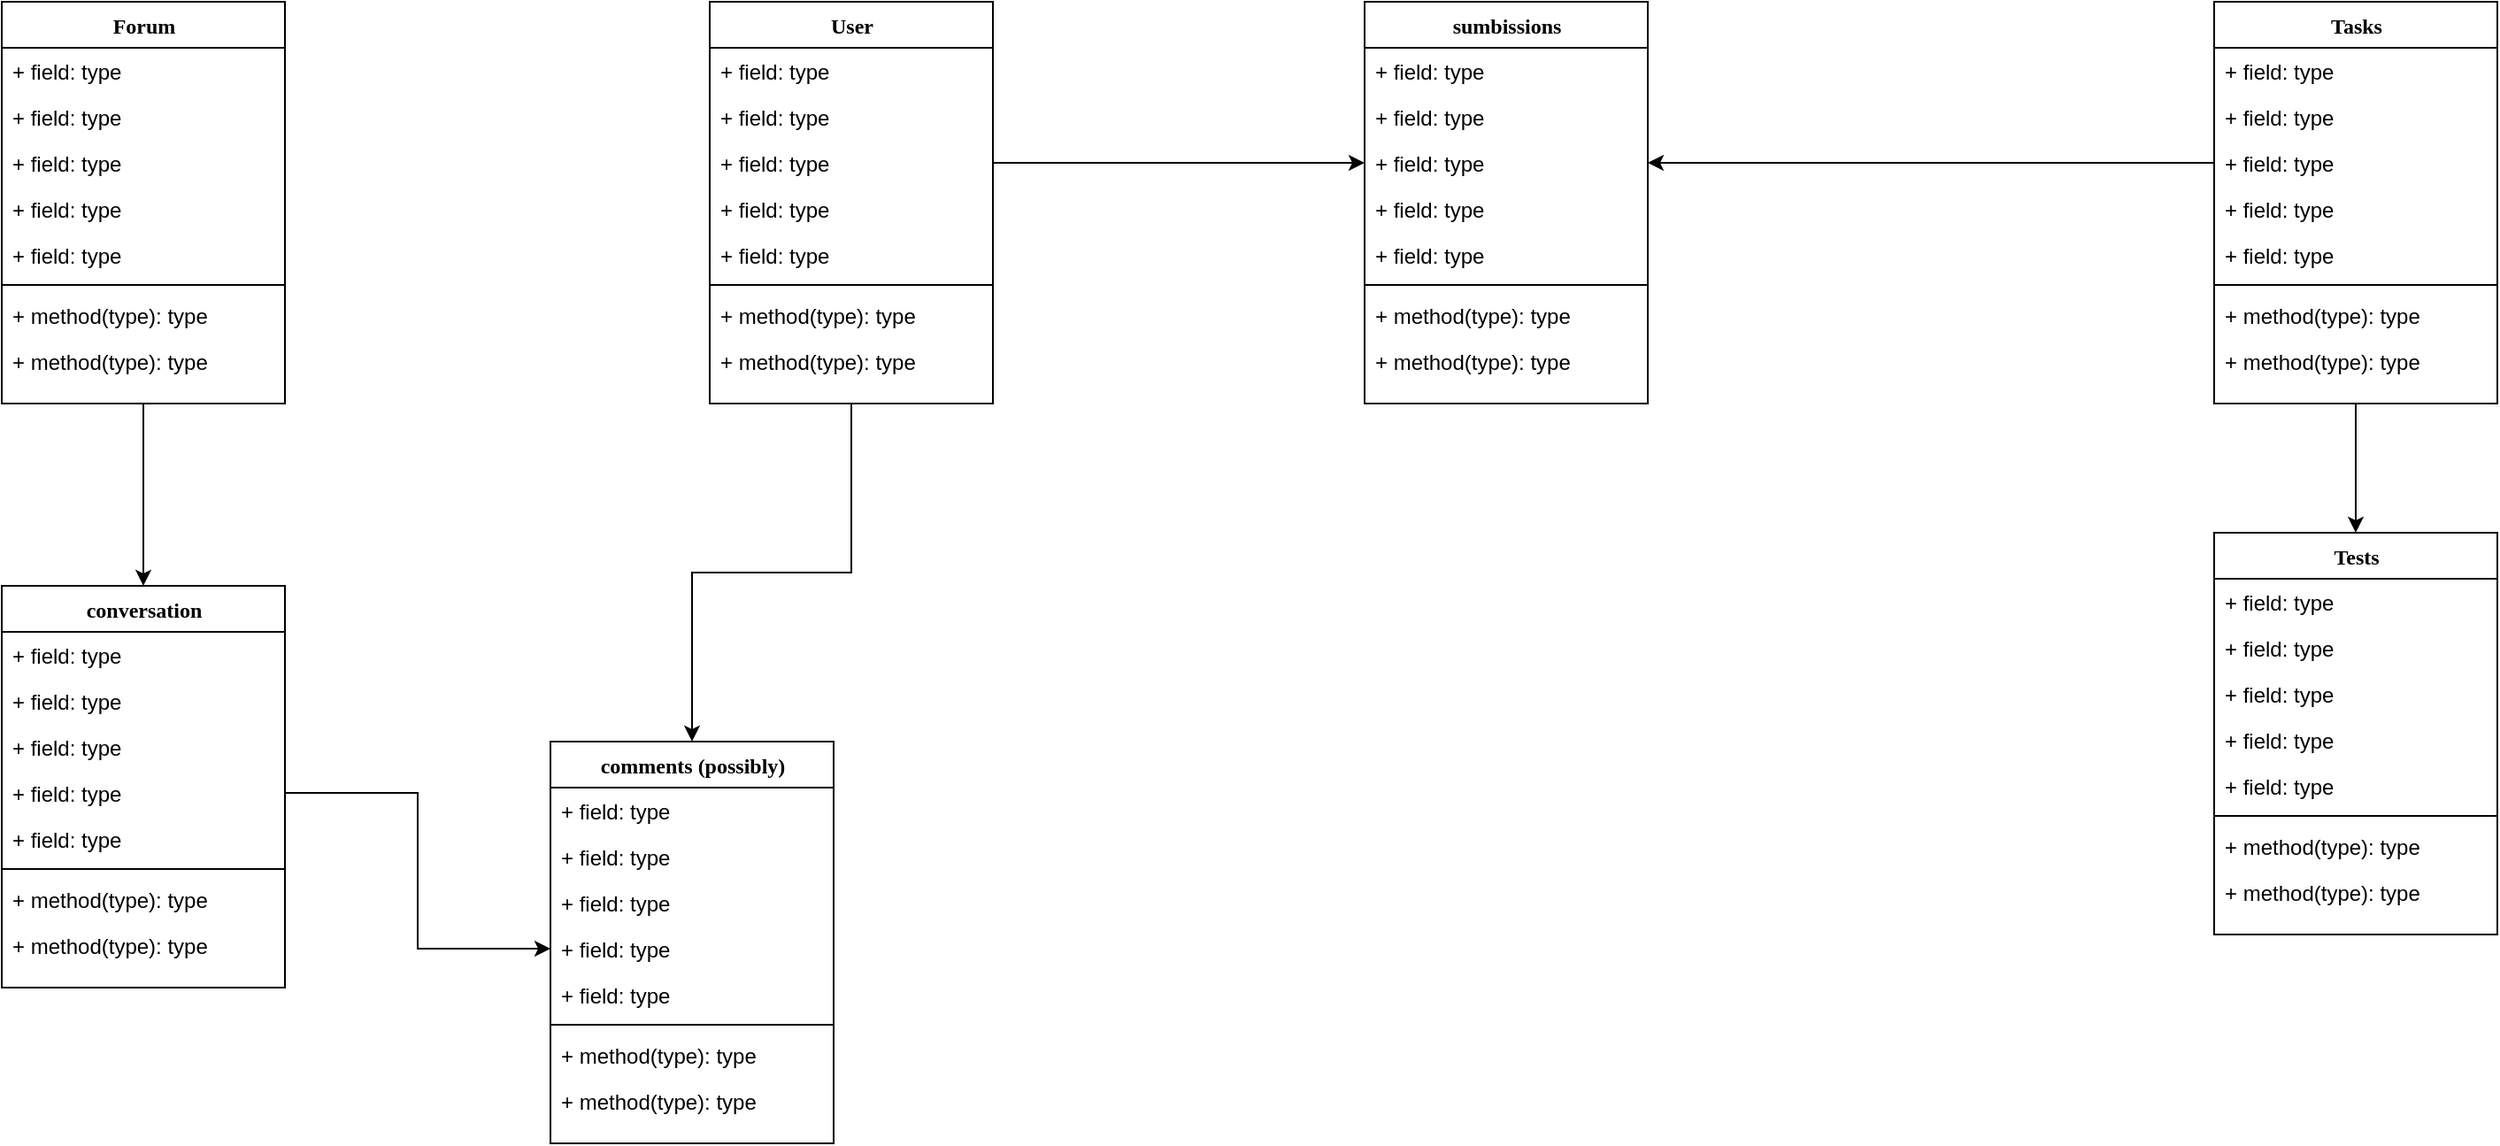 <mxfile version="24.7.17">
  <diagram name="Page-1" id="9f46799a-70d6-7492-0946-bef42562c5a5">
    <mxGraphModel dx="1509" dy="785" grid="1" gridSize="10" guides="1" tooltips="1" connect="1" arrows="1" fold="1" page="1" pageScale="1" pageWidth="2000" pageHeight="1850" background="none" math="0" shadow="0">
      <root>
        <mxCell id="0" />
        <mxCell id="1" parent="0" />
        <mxCell id="0syeJj9637k2dnItqlb--60" style="edgeStyle=orthogonalEdgeStyle;rounded=0;orthogonalLoop=1;jettySize=auto;html=1;entryX=0.5;entryY=0;entryDx=0;entryDy=0;" edge="1" parent="1" source="78961159f06e98e8-17" target="0syeJj9637k2dnItqlb--50">
          <mxGeometry relative="1" as="geometry" />
        </mxCell>
        <mxCell id="78961159f06e98e8-17" value="User" style="swimlane;html=1;fontStyle=1;align=center;verticalAlign=top;childLayout=stackLayout;horizontal=1;startSize=26;horizontalStack=0;resizeParent=1;resizeLast=0;collapsible=1;marginBottom=0;swimlaneFillColor=#ffffff;rounded=0;shadow=0;comic=0;labelBackgroundColor=none;strokeWidth=1;fillColor=none;fontFamily=Verdana;fontSize=12" parent="1" vertex="1">
          <mxGeometry x="780" y="280" width="160" height="227" as="geometry" />
        </mxCell>
        <mxCell id="78961159f06e98e8-21" value="+ field: type" style="text;html=1;strokeColor=none;fillColor=none;align=left;verticalAlign=top;spacingLeft=4;spacingRight=4;whiteSpace=wrap;overflow=hidden;rotatable=0;points=[[0,0.5],[1,0.5]];portConstraint=eastwest;" parent="78961159f06e98e8-17" vertex="1">
          <mxGeometry y="26" width="160" height="26" as="geometry" />
        </mxCell>
        <mxCell id="78961159f06e98e8-23" value="+ field: type" style="text;html=1;strokeColor=none;fillColor=none;align=left;verticalAlign=top;spacingLeft=4;spacingRight=4;whiteSpace=wrap;overflow=hidden;rotatable=0;points=[[0,0.5],[1,0.5]];portConstraint=eastwest;" parent="78961159f06e98e8-17" vertex="1">
          <mxGeometry y="52" width="160" height="26" as="geometry" />
        </mxCell>
        <mxCell id="78961159f06e98e8-25" value="+ field: type" style="text;html=1;strokeColor=none;fillColor=none;align=left;verticalAlign=top;spacingLeft=4;spacingRight=4;whiteSpace=wrap;overflow=hidden;rotatable=0;points=[[0,0.5],[1,0.5]];portConstraint=eastwest;" parent="78961159f06e98e8-17" vertex="1">
          <mxGeometry y="78" width="160" height="26" as="geometry" />
        </mxCell>
        <mxCell id="78961159f06e98e8-26" value="+ field: type" style="text;html=1;strokeColor=none;fillColor=none;align=left;verticalAlign=top;spacingLeft=4;spacingRight=4;whiteSpace=wrap;overflow=hidden;rotatable=0;points=[[0,0.5],[1,0.5]];portConstraint=eastwest;" parent="78961159f06e98e8-17" vertex="1">
          <mxGeometry y="104" width="160" height="26" as="geometry" />
        </mxCell>
        <mxCell id="78961159f06e98e8-24" value="+ field: type" style="text;html=1;strokeColor=none;fillColor=none;align=left;verticalAlign=top;spacingLeft=4;spacingRight=4;whiteSpace=wrap;overflow=hidden;rotatable=0;points=[[0,0.5],[1,0.5]];portConstraint=eastwest;" parent="78961159f06e98e8-17" vertex="1">
          <mxGeometry y="130" width="160" height="26" as="geometry" />
        </mxCell>
        <mxCell id="78961159f06e98e8-19" value="" style="line;html=1;strokeWidth=1;fillColor=none;align=left;verticalAlign=middle;spacingTop=-1;spacingLeft=3;spacingRight=3;rotatable=0;labelPosition=right;points=[];portConstraint=eastwest;" parent="78961159f06e98e8-17" vertex="1">
          <mxGeometry y="156" width="160" height="8" as="geometry" />
        </mxCell>
        <mxCell id="78961159f06e98e8-20" value="+ method(type): type" style="text;html=1;strokeColor=none;fillColor=none;align=left;verticalAlign=top;spacingLeft=4;spacingRight=4;whiteSpace=wrap;overflow=hidden;rotatable=0;points=[[0,0.5],[1,0.5]];portConstraint=eastwest;" parent="78961159f06e98e8-17" vertex="1">
          <mxGeometry y="164" width="160" height="26" as="geometry" />
        </mxCell>
        <mxCell id="78961159f06e98e8-27" value="+ method(type): type" style="text;html=1;strokeColor=none;fillColor=none;align=left;verticalAlign=top;spacingLeft=4;spacingRight=4;whiteSpace=wrap;overflow=hidden;rotatable=0;points=[[0,0.5],[1,0.5]];portConstraint=eastwest;" parent="78961159f06e98e8-17" vertex="1">
          <mxGeometry y="190" width="160" height="26" as="geometry" />
        </mxCell>
        <mxCell id="78961159f06e98e8-130" style="edgeStyle=elbowEdgeStyle;html=1;labelBackgroundColor=none;startFill=0;startSize=8;endArrow=diamondThin;endFill=0;endSize=16;fontFamily=Verdana;fontSize=12;elbow=vertical;" parent="1" source="78961159f06e98e8-82" edge="1">
          <mxGeometry relative="1" as="geometry">
            <mxPoint x="520" y="617" as="targetPoint" />
          </mxGeometry>
        </mxCell>
        <mxCell id="0syeJj9637k2dnItqlb--19" style="edgeStyle=orthogonalEdgeStyle;rounded=0;orthogonalLoop=1;jettySize=auto;html=1;entryX=0.5;entryY=0;entryDx=0;entryDy=0;" edge="1" parent="1" source="0syeJj9637k2dnItqlb--1" target="0syeJj9637k2dnItqlb--10">
          <mxGeometry relative="1" as="geometry" />
        </mxCell>
        <mxCell id="0syeJj9637k2dnItqlb--1" value="Tasks" style="swimlane;html=1;fontStyle=1;align=center;verticalAlign=top;childLayout=stackLayout;horizontal=1;startSize=26;horizontalStack=0;resizeParent=1;resizeLast=0;collapsible=1;marginBottom=0;swimlaneFillColor=#ffffff;rounded=0;shadow=0;comic=0;labelBackgroundColor=none;strokeWidth=1;fillColor=none;fontFamily=Verdana;fontSize=12" vertex="1" parent="1">
          <mxGeometry x="1630" y="280" width="160" height="227" as="geometry" />
        </mxCell>
        <mxCell id="0syeJj9637k2dnItqlb--2" value="+ field: type" style="text;html=1;strokeColor=none;fillColor=none;align=left;verticalAlign=top;spacingLeft=4;spacingRight=4;whiteSpace=wrap;overflow=hidden;rotatable=0;points=[[0,0.5],[1,0.5]];portConstraint=eastwest;" vertex="1" parent="0syeJj9637k2dnItqlb--1">
          <mxGeometry y="26" width="160" height="26" as="geometry" />
        </mxCell>
        <mxCell id="0syeJj9637k2dnItqlb--3" value="+ field: type" style="text;html=1;strokeColor=none;fillColor=none;align=left;verticalAlign=top;spacingLeft=4;spacingRight=4;whiteSpace=wrap;overflow=hidden;rotatable=0;points=[[0,0.5],[1,0.5]];portConstraint=eastwest;" vertex="1" parent="0syeJj9637k2dnItqlb--1">
          <mxGeometry y="52" width="160" height="26" as="geometry" />
        </mxCell>
        <mxCell id="0syeJj9637k2dnItqlb--4" value="+ field: type" style="text;html=1;strokeColor=none;fillColor=none;align=left;verticalAlign=top;spacingLeft=4;spacingRight=4;whiteSpace=wrap;overflow=hidden;rotatable=0;points=[[0,0.5],[1,0.5]];portConstraint=eastwest;" vertex="1" parent="0syeJj9637k2dnItqlb--1">
          <mxGeometry y="78" width="160" height="26" as="geometry" />
        </mxCell>
        <mxCell id="0syeJj9637k2dnItqlb--5" value="+ field: type" style="text;html=1;strokeColor=none;fillColor=none;align=left;verticalAlign=top;spacingLeft=4;spacingRight=4;whiteSpace=wrap;overflow=hidden;rotatable=0;points=[[0,0.5],[1,0.5]];portConstraint=eastwest;" vertex="1" parent="0syeJj9637k2dnItqlb--1">
          <mxGeometry y="104" width="160" height="26" as="geometry" />
        </mxCell>
        <mxCell id="0syeJj9637k2dnItqlb--6" value="+ field: type" style="text;html=1;strokeColor=none;fillColor=none;align=left;verticalAlign=top;spacingLeft=4;spacingRight=4;whiteSpace=wrap;overflow=hidden;rotatable=0;points=[[0,0.5],[1,0.5]];portConstraint=eastwest;" vertex="1" parent="0syeJj9637k2dnItqlb--1">
          <mxGeometry y="130" width="160" height="26" as="geometry" />
        </mxCell>
        <mxCell id="0syeJj9637k2dnItqlb--7" value="" style="line;html=1;strokeWidth=1;fillColor=none;align=left;verticalAlign=middle;spacingTop=-1;spacingLeft=3;spacingRight=3;rotatable=0;labelPosition=right;points=[];portConstraint=eastwest;" vertex="1" parent="0syeJj9637k2dnItqlb--1">
          <mxGeometry y="156" width="160" height="8" as="geometry" />
        </mxCell>
        <mxCell id="0syeJj9637k2dnItqlb--8" value="+ method(type): type" style="text;html=1;strokeColor=none;fillColor=none;align=left;verticalAlign=top;spacingLeft=4;spacingRight=4;whiteSpace=wrap;overflow=hidden;rotatable=0;points=[[0,0.5],[1,0.5]];portConstraint=eastwest;" vertex="1" parent="0syeJj9637k2dnItqlb--1">
          <mxGeometry y="164" width="160" height="26" as="geometry" />
        </mxCell>
        <mxCell id="0syeJj9637k2dnItqlb--9" value="+ method(type): type" style="text;html=1;strokeColor=none;fillColor=none;align=left;verticalAlign=top;spacingLeft=4;spacingRight=4;whiteSpace=wrap;overflow=hidden;rotatable=0;points=[[0,0.5],[1,0.5]];portConstraint=eastwest;" vertex="1" parent="0syeJj9637k2dnItqlb--1">
          <mxGeometry y="190" width="160" height="26" as="geometry" />
        </mxCell>
        <mxCell id="0syeJj9637k2dnItqlb--10" value="Tests" style="swimlane;html=1;fontStyle=1;align=center;verticalAlign=top;childLayout=stackLayout;horizontal=1;startSize=26;horizontalStack=0;resizeParent=1;resizeLast=0;collapsible=1;marginBottom=0;swimlaneFillColor=#ffffff;rounded=0;shadow=0;comic=0;labelBackgroundColor=none;strokeWidth=1;fillColor=none;fontFamily=Verdana;fontSize=12" vertex="1" parent="1">
          <mxGeometry x="1630" y="580" width="160" height="227" as="geometry" />
        </mxCell>
        <mxCell id="0syeJj9637k2dnItqlb--11" value="+ field: type" style="text;html=1;strokeColor=none;fillColor=none;align=left;verticalAlign=top;spacingLeft=4;spacingRight=4;whiteSpace=wrap;overflow=hidden;rotatable=0;points=[[0,0.5],[1,0.5]];portConstraint=eastwest;" vertex="1" parent="0syeJj9637k2dnItqlb--10">
          <mxGeometry y="26" width="160" height="26" as="geometry" />
        </mxCell>
        <mxCell id="0syeJj9637k2dnItqlb--12" value="+ field: type" style="text;html=1;strokeColor=none;fillColor=none;align=left;verticalAlign=top;spacingLeft=4;spacingRight=4;whiteSpace=wrap;overflow=hidden;rotatable=0;points=[[0,0.5],[1,0.5]];portConstraint=eastwest;" vertex="1" parent="0syeJj9637k2dnItqlb--10">
          <mxGeometry y="52" width="160" height="26" as="geometry" />
        </mxCell>
        <mxCell id="0syeJj9637k2dnItqlb--13" value="+ field: type" style="text;html=1;strokeColor=none;fillColor=none;align=left;verticalAlign=top;spacingLeft=4;spacingRight=4;whiteSpace=wrap;overflow=hidden;rotatable=0;points=[[0,0.5],[1,0.5]];portConstraint=eastwest;" vertex="1" parent="0syeJj9637k2dnItqlb--10">
          <mxGeometry y="78" width="160" height="26" as="geometry" />
        </mxCell>
        <mxCell id="0syeJj9637k2dnItqlb--14" value="+ field: type" style="text;html=1;strokeColor=none;fillColor=none;align=left;verticalAlign=top;spacingLeft=4;spacingRight=4;whiteSpace=wrap;overflow=hidden;rotatable=0;points=[[0,0.5],[1,0.5]];portConstraint=eastwest;" vertex="1" parent="0syeJj9637k2dnItqlb--10">
          <mxGeometry y="104" width="160" height="26" as="geometry" />
        </mxCell>
        <mxCell id="0syeJj9637k2dnItqlb--15" value="+ field: type" style="text;html=1;strokeColor=none;fillColor=none;align=left;verticalAlign=top;spacingLeft=4;spacingRight=4;whiteSpace=wrap;overflow=hidden;rotatable=0;points=[[0,0.5],[1,0.5]];portConstraint=eastwest;" vertex="1" parent="0syeJj9637k2dnItqlb--10">
          <mxGeometry y="130" width="160" height="26" as="geometry" />
        </mxCell>
        <mxCell id="0syeJj9637k2dnItqlb--16" value="" style="line;html=1;strokeWidth=1;fillColor=none;align=left;verticalAlign=middle;spacingTop=-1;spacingLeft=3;spacingRight=3;rotatable=0;labelPosition=right;points=[];portConstraint=eastwest;" vertex="1" parent="0syeJj9637k2dnItqlb--10">
          <mxGeometry y="156" width="160" height="8" as="geometry" />
        </mxCell>
        <mxCell id="0syeJj9637k2dnItqlb--17" value="+ method(type): type" style="text;html=1;strokeColor=none;fillColor=none;align=left;verticalAlign=top;spacingLeft=4;spacingRight=4;whiteSpace=wrap;overflow=hidden;rotatable=0;points=[[0,0.5],[1,0.5]];portConstraint=eastwest;" vertex="1" parent="0syeJj9637k2dnItqlb--10">
          <mxGeometry y="164" width="160" height="26" as="geometry" />
        </mxCell>
        <mxCell id="0syeJj9637k2dnItqlb--18" value="+ method(type): type" style="text;html=1;strokeColor=none;fillColor=none;align=left;verticalAlign=top;spacingLeft=4;spacingRight=4;whiteSpace=wrap;overflow=hidden;rotatable=0;points=[[0,0.5],[1,0.5]];portConstraint=eastwest;" vertex="1" parent="0syeJj9637k2dnItqlb--10">
          <mxGeometry y="190" width="160" height="26" as="geometry" />
        </mxCell>
        <mxCell id="0syeJj9637k2dnItqlb--20" value="sumbissions" style="swimlane;html=1;fontStyle=1;align=center;verticalAlign=top;childLayout=stackLayout;horizontal=1;startSize=26;horizontalStack=0;resizeParent=1;resizeLast=0;collapsible=1;marginBottom=0;swimlaneFillColor=#ffffff;rounded=0;shadow=0;comic=0;labelBackgroundColor=none;strokeWidth=1;fillColor=none;fontFamily=Verdana;fontSize=12" vertex="1" parent="1">
          <mxGeometry x="1150" y="280" width="160" height="227" as="geometry" />
        </mxCell>
        <mxCell id="0syeJj9637k2dnItqlb--21" value="+ field: type" style="text;html=1;strokeColor=none;fillColor=none;align=left;verticalAlign=top;spacingLeft=4;spacingRight=4;whiteSpace=wrap;overflow=hidden;rotatable=0;points=[[0,0.5],[1,0.5]];portConstraint=eastwest;" vertex="1" parent="0syeJj9637k2dnItqlb--20">
          <mxGeometry y="26" width="160" height="26" as="geometry" />
        </mxCell>
        <mxCell id="0syeJj9637k2dnItqlb--22" value="+ field: type" style="text;html=1;strokeColor=none;fillColor=none;align=left;verticalAlign=top;spacingLeft=4;spacingRight=4;whiteSpace=wrap;overflow=hidden;rotatable=0;points=[[0,0.5],[1,0.5]];portConstraint=eastwest;" vertex="1" parent="0syeJj9637k2dnItqlb--20">
          <mxGeometry y="52" width="160" height="26" as="geometry" />
        </mxCell>
        <mxCell id="0syeJj9637k2dnItqlb--23" value="+ field: type" style="text;html=1;strokeColor=none;fillColor=none;align=left;verticalAlign=top;spacingLeft=4;spacingRight=4;whiteSpace=wrap;overflow=hidden;rotatable=0;points=[[0,0.5],[1,0.5]];portConstraint=eastwest;" vertex="1" parent="0syeJj9637k2dnItqlb--20">
          <mxGeometry y="78" width="160" height="26" as="geometry" />
        </mxCell>
        <mxCell id="0syeJj9637k2dnItqlb--24" value="+ field: type" style="text;html=1;strokeColor=none;fillColor=none;align=left;verticalAlign=top;spacingLeft=4;spacingRight=4;whiteSpace=wrap;overflow=hidden;rotatable=0;points=[[0,0.5],[1,0.5]];portConstraint=eastwest;" vertex="1" parent="0syeJj9637k2dnItqlb--20">
          <mxGeometry y="104" width="160" height="26" as="geometry" />
        </mxCell>
        <mxCell id="0syeJj9637k2dnItqlb--25" value="+ field: type" style="text;html=1;strokeColor=none;fillColor=none;align=left;verticalAlign=top;spacingLeft=4;spacingRight=4;whiteSpace=wrap;overflow=hidden;rotatable=0;points=[[0,0.5],[1,0.5]];portConstraint=eastwest;" vertex="1" parent="0syeJj9637k2dnItqlb--20">
          <mxGeometry y="130" width="160" height="26" as="geometry" />
        </mxCell>
        <mxCell id="0syeJj9637k2dnItqlb--26" value="" style="line;html=1;strokeWidth=1;fillColor=none;align=left;verticalAlign=middle;spacingTop=-1;spacingLeft=3;spacingRight=3;rotatable=0;labelPosition=right;points=[];portConstraint=eastwest;" vertex="1" parent="0syeJj9637k2dnItqlb--20">
          <mxGeometry y="156" width="160" height="8" as="geometry" />
        </mxCell>
        <mxCell id="0syeJj9637k2dnItqlb--27" value="+ method(type): type" style="text;html=1;strokeColor=none;fillColor=none;align=left;verticalAlign=top;spacingLeft=4;spacingRight=4;whiteSpace=wrap;overflow=hidden;rotatable=0;points=[[0,0.5],[1,0.5]];portConstraint=eastwest;" vertex="1" parent="0syeJj9637k2dnItqlb--20">
          <mxGeometry y="164" width="160" height="26" as="geometry" />
        </mxCell>
        <mxCell id="0syeJj9637k2dnItqlb--28" value="+ method(type): type" style="text;html=1;strokeColor=none;fillColor=none;align=left;verticalAlign=top;spacingLeft=4;spacingRight=4;whiteSpace=wrap;overflow=hidden;rotatable=0;points=[[0,0.5],[1,0.5]];portConstraint=eastwest;" vertex="1" parent="0syeJj9637k2dnItqlb--20">
          <mxGeometry y="190" width="160" height="26" as="geometry" />
        </mxCell>
        <mxCell id="0syeJj9637k2dnItqlb--29" style="edgeStyle=orthogonalEdgeStyle;rounded=0;orthogonalLoop=1;jettySize=auto;html=1;entryX=0;entryY=0.5;entryDx=0;entryDy=0;" edge="1" parent="1" source="78961159f06e98e8-25" target="0syeJj9637k2dnItqlb--23">
          <mxGeometry relative="1" as="geometry" />
        </mxCell>
        <mxCell id="0syeJj9637k2dnItqlb--30" style="edgeStyle=orthogonalEdgeStyle;rounded=0;orthogonalLoop=1;jettySize=auto;html=1;entryX=1;entryY=0.5;entryDx=0;entryDy=0;" edge="1" parent="1" source="0syeJj9637k2dnItqlb--4" target="0syeJj9637k2dnItqlb--23">
          <mxGeometry relative="1" as="geometry" />
        </mxCell>
        <mxCell id="0syeJj9637k2dnItqlb--49" style="edgeStyle=orthogonalEdgeStyle;rounded=0;orthogonalLoop=1;jettySize=auto;html=1;exitX=0.5;exitY=1;exitDx=0;exitDy=0;" edge="1" parent="1" source="0syeJj9637k2dnItqlb--31" target="0syeJj9637k2dnItqlb--40">
          <mxGeometry relative="1" as="geometry" />
        </mxCell>
        <mxCell id="0syeJj9637k2dnItqlb--31" value="Forum" style="swimlane;html=1;fontStyle=1;align=center;verticalAlign=top;childLayout=stackLayout;horizontal=1;startSize=26;horizontalStack=0;resizeParent=1;resizeLast=0;collapsible=1;marginBottom=0;swimlaneFillColor=#ffffff;rounded=0;shadow=0;comic=0;labelBackgroundColor=none;strokeWidth=1;fillColor=none;fontFamily=Verdana;fontSize=12" vertex="1" parent="1">
          <mxGeometry x="380" y="280" width="160" height="227" as="geometry" />
        </mxCell>
        <mxCell id="0syeJj9637k2dnItqlb--32" value="+ field: type" style="text;html=1;strokeColor=none;fillColor=none;align=left;verticalAlign=top;spacingLeft=4;spacingRight=4;whiteSpace=wrap;overflow=hidden;rotatable=0;points=[[0,0.5],[1,0.5]];portConstraint=eastwest;" vertex="1" parent="0syeJj9637k2dnItqlb--31">
          <mxGeometry y="26" width="160" height="26" as="geometry" />
        </mxCell>
        <mxCell id="0syeJj9637k2dnItqlb--33" value="+ field: type" style="text;html=1;strokeColor=none;fillColor=none;align=left;verticalAlign=top;spacingLeft=4;spacingRight=4;whiteSpace=wrap;overflow=hidden;rotatable=0;points=[[0,0.5],[1,0.5]];portConstraint=eastwest;" vertex="1" parent="0syeJj9637k2dnItqlb--31">
          <mxGeometry y="52" width="160" height="26" as="geometry" />
        </mxCell>
        <mxCell id="0syeJj9637k2dnItqlb--34" value="+ field: type" style="text;html=1;strokeColor=none;fillColor=none;align=left;verticalAlign=top;spacingLeft=4;spacingRight=4;whiteSpace=wrap;overflow=hidden;rotatable=0;points=[[0,0.5],[1,0.5]];portConstraint=eastwest;" vertex="1" parent="0syeJj9637k2dnItqlb--31">
          <mxGeometry y="78" width="160" height="26" as="geometry" />
        </mxCell>
        <mxCell id="0syeJj9637k2dnItqlb--35" value="+ field: type" style="text;html=1;strokeColor=none;fillColor=none;align=left;verticalAlign=top;spacingLeft=4;spacingRight=4;whiteSpace=wrap;overflow=hidden;rotatable=0;points=[[0,0.5],[1,0.5]];portConstraint=eastwest;" vertex="1" parent="0syeJj9637k2dnItqlb--31">
          <mxGeometry y="104" width="160" height="26" as="geometry" />
        </mxCell>
        <mxCell id="0syeJj9637k2dnItqlb--36" value="+ field: type" style="text;html=1;strokeColor=none;fillColor=none;align=left;verticalAlign=top;spacingLeft=4;spacingRight=4;whiteSpace=wrap;overflow=hidden;rotatable=0;points=[[0,0.5],[1,0.5]];portConstraint=eastwest;" vertex="1" parent="0syeJj9637k2dnItqlb--31">
          <mxGeometry y="130" width="160" height="26" as="geometry" />
        </mxCell>
        <mxCell id="0syeJj9637k2dnItqlb--37" value="" style="line;html=1;strokeWidth=1;fillColor=none;align=left;verticalAlign=middle;spacingTop=-1;spacingLeft=3;spacingRight=3;rotatable=0;labelPosition=right;points=[];portConstraint=eastwest;" vertex="1" parent="0syeJj9637k2dnItqlb--31">
          <mxGeometry y="156" width="160" height="8" as="geometry" />
        </mxCell>
        <mxCell id="0syeJj9637k2dnItqlb--38" value="+ method(type): type" style="text;html=1;strokeColor=none;fillColor=none;align=left;verticalAlign=top;spacingLeft=4;spacingRight=4;whiteSpace=wrap;overflow=hidden;rotatable=0;points=[[0,0.5],[1,0.5]];portConstraint=eastwest;" vertex="1" parent="0syeJj9637k2dnItqlb--31">
          <mxGeometry y="164" width="160" height="26" as="geometry" />
        </mxCell>
        <mxCell id="0syeJj9637k2dnItqlb--39" value="+ method(type): type" style="text;html=1;strokeColor=none;fillColor=none;align=left;verticalAlign=top;spacingLeft=4;spacingRight=4;whiteSpace=wrap;overflow=hidden;rotatable=0;points=[[0,0.5],[1,0.5]];portConstraint=eastwest;" vertex="1" parent="0syeJj9637k2dnItqlb--31">
          <mxGeometry y="190" width="160" height="26" as="geometry" />
        </mxCell>
        <mxCell id="0syeJj9637k2dnItqlb--40" value="conversation" style="swimlane;html=1;fontStyle=1;align=center;verticalAlign=top;childLayout=stackLayout;horizontal=1;startSize=26;horizontalStack=0;resizeParent=1;resizeLast=0;collapsible=1;marginBottom=0;swimlaneFillColor=#ffffff;rounded=0;shadow=0;comic=0;labelBackgroundColor=none;strokeWidth=1;fillColor=none;fontFamily=Verdana;fontSize=12" vertex="1" parent="1">
          <mxGeometry x="380" y="610" width="160" height="227" as="geometry" />
        </mxCell>
        <mxCell id="0syeJj9637k2dnItqlb--41" value="+ field: type" style="text;html=1;strokeColor=none;fillColor=none;align=left;verticalAlign=top;spacingLeft=4;spacingRight=4;whiteSpace=wrap;overflow=hidden;rotatable=0;points=[[0,0.5],[1,0.5]];portConstraint=eastwest;" vertex="1" parent="0syeJj9637k2dnItqlb--40">
          <mxGeometry y="26" width="160" height="26" as="geometry" />
        </mxCell>
        <mxCell id="0syeJj9637k2dnItqlb--42" value="+ field: type" style="text;html=1;strokeColor=none;fillColor=none;align=left;verticalAlign=top;spacingLeft=4;spacingRight=4;whiteSpace=wrap;overflow=hidden;rotatable=0;points=[[0,0.5],[1,0.5]];portConstraint=eastwest;" vertex="1" parent="0syeJj9637k2dnItqlb--40">
          <mxGeometry y="52" width="160" height="26" as="geometry" />
        </mxCell>
        <mxCell id="0syeJj9637k2dnItqlb--43" value="+ field: type" style="text;html=1;strokeColor=none;fillColor=none;align=left;verticalAlign=top;spacingLeft=4;spacingRight=4;whiteSpace=wrap;overflow=hidden;rotatable=0;points=[[0,0.5],[1,0.5]];portConstraint=eastwest;" vertex="1" parent="0syeJj9637k2dnItqlb--40">
          <mxGeometry y="78" width="160" height="26" as="geometry" />
        </mxCell>
        <mxCell id="0syeJj9637k2dnItqlb--44" value="+ field: type" style="text;html=1;strokeColor=none;fillColor=none;align=left;verticalAlign=top;spacingLeft=4;spacingRight=4;whiteSpace=wrap;overflow=hidden;rotatable=0;points=[[0,0.5],[1,0.5]];portConstraint=eastwest;" vertex="1" parent="0syeJj9637k2dnItqlb--40">
          <mxGeometry y="104" width="160" height="26" as="geometry" />
        </mxCell>
        <mxCell id="0syeJj9637k2dnItqlb--45" value="+ field: type" style="text;html=1;strokeColor=none;fillColor=none;align=left;verticalAlign=top;spacingLeft=4;spacingRight=4;whiteSpace=wrap;overflow=hidden;rotatable=0;points=[[0,0.5],[1,0.5]];portConstraint=eastwest;" vertex="1" parent="0syeJj9637k2dnItqlb--40">
          <mxGeometry y="130" width="160" height="26" as="geometry" />
        </mxCell>
        <mxCell id="0syeJj9637k2dnItqlb--46" value="" style="line;html=1;strokeWidth=1;fillColor=none;align=left;verticalAlign=middle;spacingTop=-1;spacingLeft=3;spacingRight=3;rotatable=0;labelPosition=right;points=[];portConstraint=eastwest;" vertex="1" parent="0syeJj9637k2dnItqlb--40">
          <mxGeometry y="156" width="160" height="8" as="geometry" />
        </mxCell>
        <mxCell id="0syeJj9637k2dnItqlb--47" value="+ method(type): type" style="text;html=1;strokeColor=none;fillColor=none;align=left;verticalAlign=top;spacingLeft=4;spacingRight=4;whiteSpace=wrap;overflow=hidden;rotatable=0;points=[[0,0.5],[1,0.5]];portConstraint=eastwest;" vertex="1" parent="0syeJj9637k2dnItqlb--40">
          <mxGeometry y="164" width="160" height="26" as="geometry" />
        </mxCell>
        <mxCell id="0syeJj9637k2dnItqlb--48" value="+ method(type): type" style="text;html=1;strokeColor=none;fillColor=none;align=left;verticalAlign=top;spacingLeft=4;spacingRight=4;whiteSpace=wrap;overflow=hidden;rotatable=0;points=[[0,0.5],[1,0.5]];portConstraint=eastwest;" vertex="1" parent="0syeJj9637k2dnItqlb--40">
          <mxGeometry y="190" width="160" height="26" as="geometry" />
        </mxCell>
        <mxCell id="0syeJj9637k2dnItqlb--50" value="comments (possibly)" style="swimlane;html=1;fontStyle=1;align=center;verticalAlign=top;childLayout=stackLayout;horizontal=1;startSize=26;horizontalStack=0;resizeParent=1;resizeLast=0;collapsible=1;marginBottom=0;swimlaneFillColor=#ffffff;rounded=0;shadow=0;comic=0;labelBackgroundColor=none;strokeWidth=1;fillColor=none;fontFamily=Verdana;fontSize=12" vertex="1" parent="1">
          <mxGeometry x="690" y="698" width="160" height="227" as="geometry" />
        </mxCell>
        <mxCell id="0syeJj9637k2dnItqlb--51" value="+ field: type" style="text;html=1;strokeColor=none;fillColor=none;align=left;verticalAlign=top;spacingLeft=4;spacingRight=4;whiteSpace=wrap;overflow=hidden;rotatable=0;points=[[0,0.5],[1,0.5]];portConstraint=eastwest;" vertex="1" parent="0syeJj9637k2dnItqlb--50">
          <mxGeometry y="26" width="160" height="26" as="geometry" />
        </mxCell>
        <mxCell id="0syeJj9637k2dnItqlb--52" value="+ field: type" style="text;html=1;strokeColor=none;fillColor=none;align=left;verticalAlign=top;spacingLeft=4;spacingRight=4;whiteSpace=wrap;overflow=hidden;rotatable=0;points=[[0,0.5],[1,0.5]];portConstraint=eastwest;" vertex="1" parent="0syeJj9637k2dnItqlb--50">
          <mxGeometry y="52" width="160" height="26" as="geometry" />
        </mxCell>
        <mxCell id="0syeJj9637k2dnItqlb--53" value="+ field: type" style="text;html=1;strokeColor=none;fillColor=none;align=left;verticalAlign=top;spacingLeft=4;spacingRight=4;whiteSpace=wrap;overflow=hidden;rotatable=0;points=[[0,0.5],[1,0.5]];portConstraint=eastwest;" vertex="1" parent="0syeJj9637k2dnItqlb--50">
          <mxGeometry y="78" width="160" height="26" as="geometry" />
        </mxCell>
        <mxCell id="0syeJj9637k2dnItqlb--54" value="+ field: type" style="text;html=1;strokeColor=none;fillColor=none;align=left;verticalAlign=top;spacingLeft=4;spacingRight=4;whiteSpace=wrap;overflow=hidden;rotatable=0;points=[[0,0.5],[1,0.5]];portConstraint=eastwest;" vertex="1" parent="0syeJj9637k2dnItqlb--50">
          <mxGeometry y="104" width="160" height="26" as="geometry" />
        </mxCell>
        <mxCell id="0syeJj9637k2dnItqlb--55" value="+ field: type" style="text;html=1;strokeColor=none;fillColor=none;align=left;verticalAlign=top;spacingLeft=4;spacingRight=4;whiteSpace=wrap;overflow=hidden;rotatable=0;points=[[0,0.5],[1,0.5]];portConstraint=eastwest;" vertex="1" parent="0syeJj9637k2dnItqlb--50">
          <mxGeometry y="130" width="160" height="26" as="geometry" />
        </mxCell>
        <mxCell id="0syeJj9637k2dnItqlb--56" value="" style="line;html=1;strokeWidth=1;fillColor=none;align=left;verticalAlign=middle;spacingTop=-1;spacingLeft=3;spacingRight=3;rotatable=0;labelPosition=right;points=[];portConstraint=eastwest;" vertex="1" parent="0syeJj9637k2dnItqlb--50">
          <mxGeometry y="156" width="160" height="8" as="geometry" />
        </mxCell>
        <mxCell id="0syeJj9637k2dnItqlb--57" value="+ method(type): type" style="text;html=1;strokeColor=none;fillColor=none;align=left;verticalAlign=top;spacingLeft=4;spacingRight=4;whiteSpace=wrap;overflow=hidden;rotatable=0;points=[[0,0.5],[1,0.5]];portConstraint=eastwest;" vertex="1" parent="0syeJj9637k2dnItqlb--50">
          <mxGeometry y="164" width="160" height="26" as="geometry" />
        </mxCell>
        <mxCell id="0syeJj9637k2dnItqlb--58" value="+ method(type): type" style="text;html=1;strokeColor=none;fillColor=none;align=left;verticalAlign=top;spacingLeft=4;spacingRight=4;whiteSpace=wrap;overflow=hidden;rotatable=0;points=[[0,0.5],[1,0.5]];portConstraint=eastwest;" vertex="1" parent="0syeJj9637k2dnItqlb--50">
          <mxGeometry y="190" width="160" height="26" as="geometry" />
        </mxCell>
        <mxCell id="0syeJj9637k2dnItqlb--59" style="edgeStyle=orthogonalEdgeStyle;rounded=0;orthogonalLoop=1;jettySize=auto;html=1;entryX=0;entryY=0.5;entryDx=0;entryDy=0;" edge="1" parent="1" source="0syeJj9637k2dnItqlb--44" target="0syeJj9637k2dnItqlb--54">
          <mxGeometry relative="1" as="geometry" />
        </mxCell>
      </root>
    </mxGraphModel>
  </diagram>
</mxfile>
